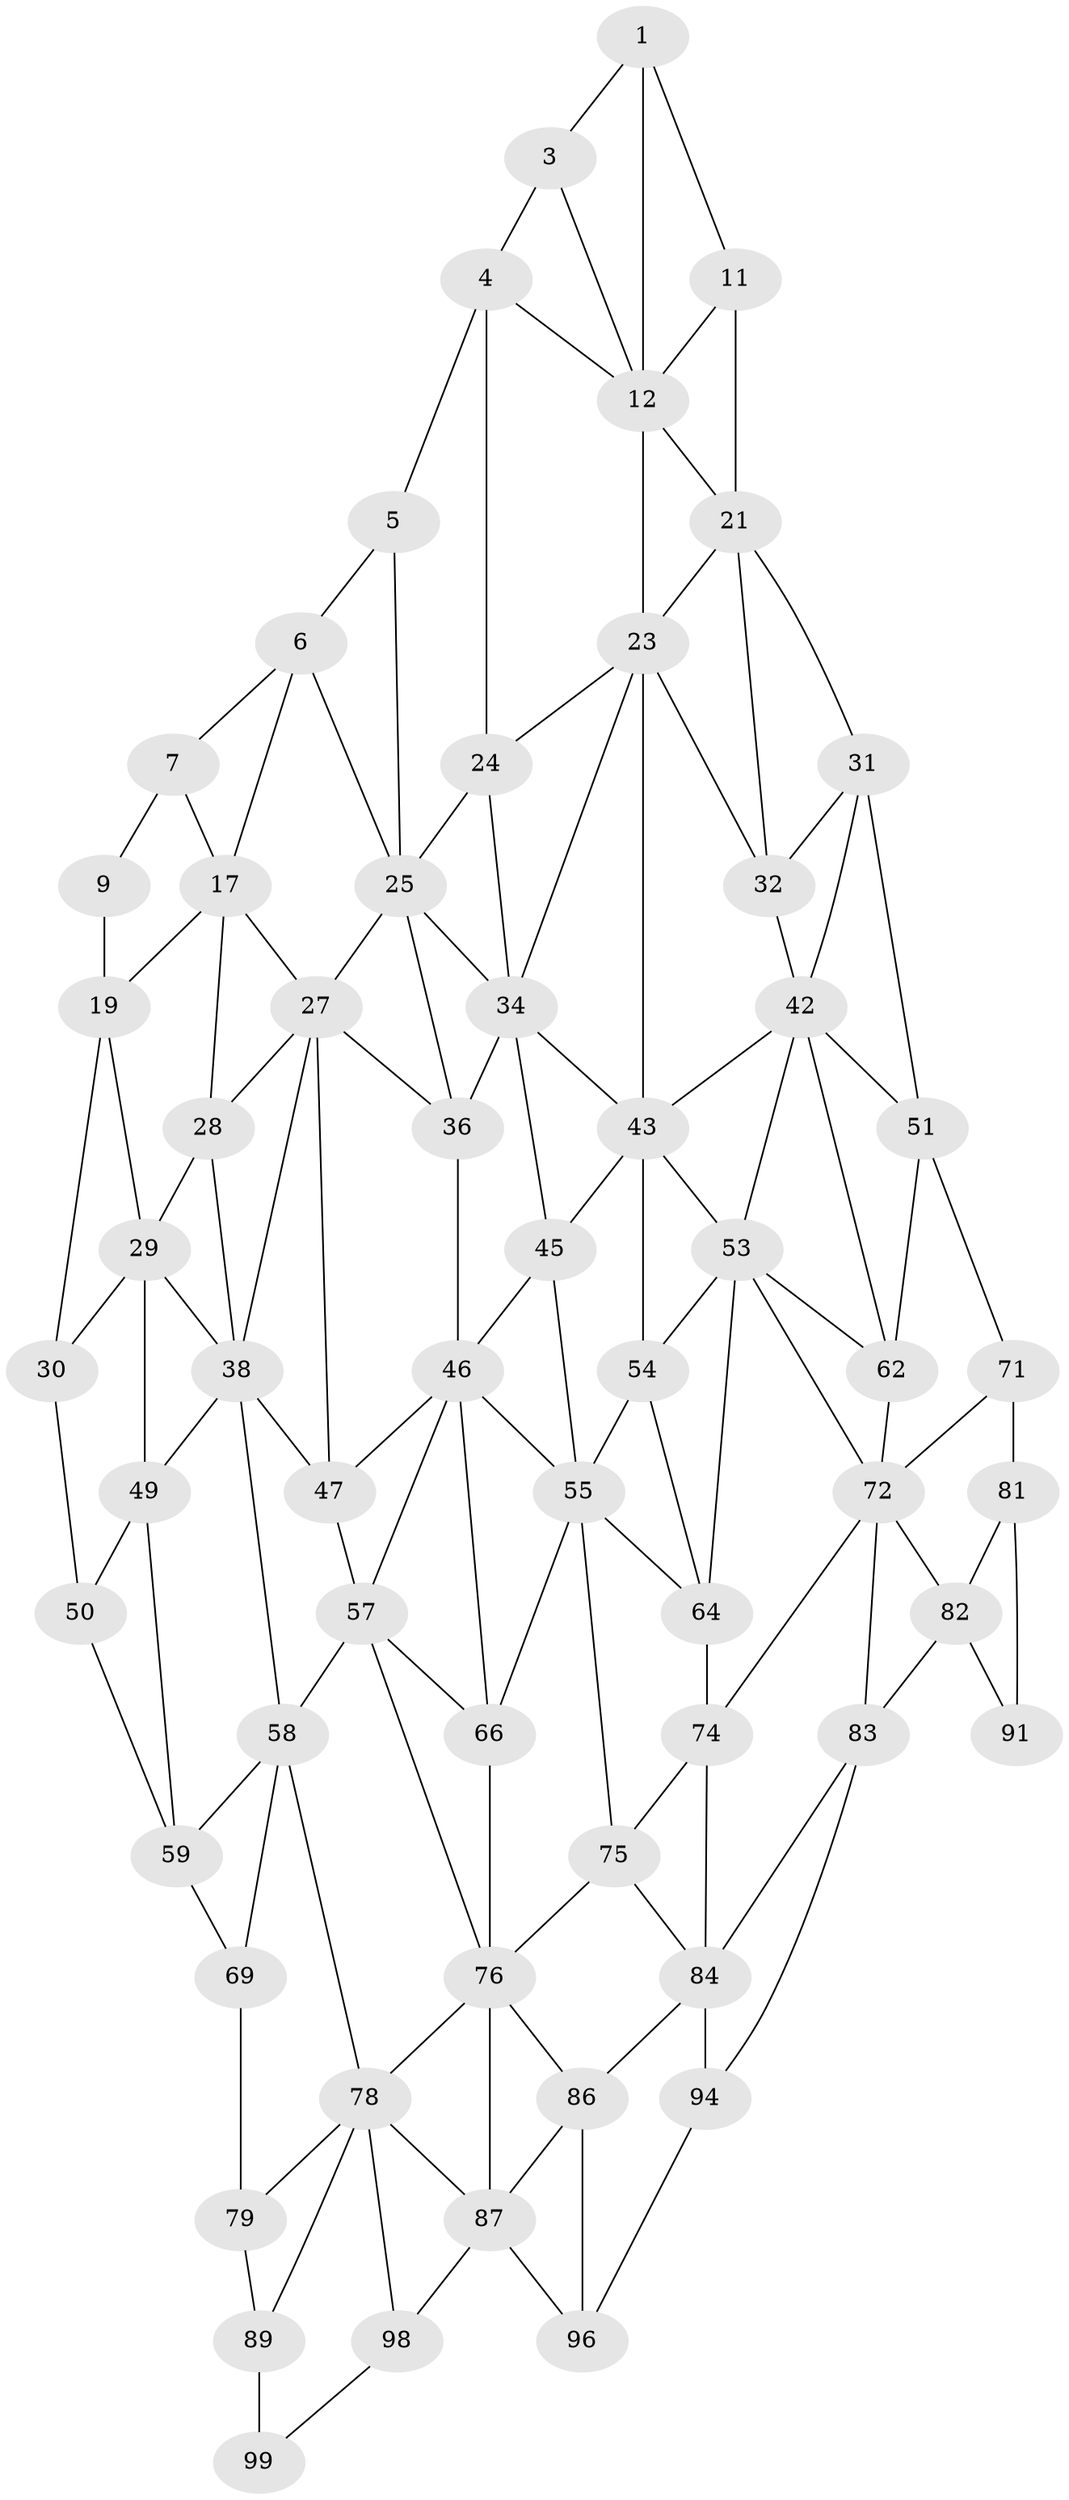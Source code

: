 // original degree distribution, {2: 0.04, 3: 0.32, 4: 0.64}
// Generated by graph-tools (version 1.1) at 2025/11/02/21/25 10:11:12]
// undirected, 61 vertices, 129 edges
graph export_dot {
graph [start="1"]
  node [color=gray90,style=filled];
  1 [super="+2"];
  3;
  4 [super="+14"];
  5 [super="+15"];
  6 [super="+16"];
  7 [super="+8"];
  9 [super="+10"];
  11;
  12 [super="+13"];
  17 [super="+18"];
  19 [super="+20"];
  21 [super="+22"];
  23 [super="+33"];
  24;
  25 [super="+26"];
  27 [super="+37"];
  28;
  29 [super="+39"];
  30 [super="+40"];
  31 [super="+41"];
  32;
  34 [super="+35"];
  36;
  38 [super="+48"];
  42 [super="+52"];
  43 [super="+44"];
  45;
  46 [super="+56"];
  47;
  49;
  50;
  51 [super="+61"];
  53 [super="+63"];
  54;
  55 [super="+65"];
  57 [super="+67"];
  58 [super="+68"];
  59 [super="+60"];
  62;
  64;
  66;
  69 [super="+70"];
  71;
  72 [super="+73"];
  74;
  75;
  76 [super="+77"];
  78 [super="+88"];
  79 [super="+80"];
  81;
  82 [super="+92"];
  83 [super="+93"];
  84 [super="+85"];
  86;
  87 [super="+97"];
  89 [super="+90"];
  91;
  94 [super="+95"];
  96;
  98;
  99 [super="+100"];
  1 -- 11;
  1 -- 3;
  1 -- 12;
  3 -- 4;
  3 -- 12;
  4 -- 5 [weight=2];
  4 -- 24;
  4 -- 12;
  5 -- 6 [weight=2];
  5 -- 25;
  6 -- 7;
  6 -- 17;
  6 -- 25;
  7 -- 17 [weight=2];
  7 -- 9;
  9 -- 19 [weight=2];
  11 -- 21;
  11 -- 12;
  12 -- 21;
  12 -- 23;
  17 -- 27;
  17 -- 19;
  17 -- 28;
  19 -- 29;
  19 -- 30;
  21 -- 31;
  21 -- 32;
  21 -- 23;
  23 -- 24;
  23 -- 32;
  23 -- 34;
  23 -- 43;
  24 -- 34;
  24 -- 25;
  25 -- 27;
  25 -- 36;
  25 -- 34;
  27 -- 28;
  27 -- 36;
  27 -- 38;
  27 -- 47;
  28 -- 38;
  28 -- 29;
  29 -- 30 [weight=2];
  29 -- 49;
  29 -- 38;
  30 -- 50;
  31 -- 32;
  31 -- 42;
  31 -- 51;
  32 -- 42;
  34 -- 36;
  34 -- 45;
  34 -- 43;
  36 -- 46;
  38 -- 49;
  38 -- 58;
  38 -- 47;
  42 -- 43;
  42 -- 51;
  42 -- 53;
  42 -- 62;
  43 -- 53;
  43 -- 45;
  43 -- 54;
  45 -- 55;
  45 -- 46;
  46 -- 47;
  46 -- 57;
  46 -- 66;
  46 -- 55;
  47 -- 57;
  49 -- 59;
  49 -- 50;
  50 -- 59;
  51 -- 62;
  51 -- 71;
  53 -- 54;
  53 -- 64;
  53 -- 62;
  53 -- 72;
  54 -- 64;
  54 -- 55;
  55 -- 64;
  55 -- 66;
  55 -- 75;
  57 -- 58 [weight=2];
  57 -- 66;
  57 -- 76;
  58 -- 59;
  58 -- 69;
  58 -- 78;
  59 -- 69 [weight=2];
  62 -- 72;
  64 -- 74;
  66 -- 76;
  69 -- 79 [weight=2];
  71 -- 81;
  71 -- 72;
  72 -- 82;
  72 -- 74;
  72 -- 83;
  74 -- 84;
  74 -- 75;
  75 -- 76;
  75 -- 84;
  76 -- 86;
  76 -- 78;
  76 -- 87;
  78 -- 79;
  78 -- 89;
  78 -- 98;
  78 -- 87;
  79 -- 89 [weight=2];
  81 -- 91;
  81 -- 82;
  82 -- 83 [weight=2];
  82 -- 91;
  83 -- 84;
  83 -- 94;
  84 -- 94 [weight=2];
  84 -- 86;
  86 -- 96;
  86 -- 87;
  87 -- 96;
  87 -- 98;
  89 -- 99 [weight=2];
  94 -- 96;
  98 -- 99;
}
